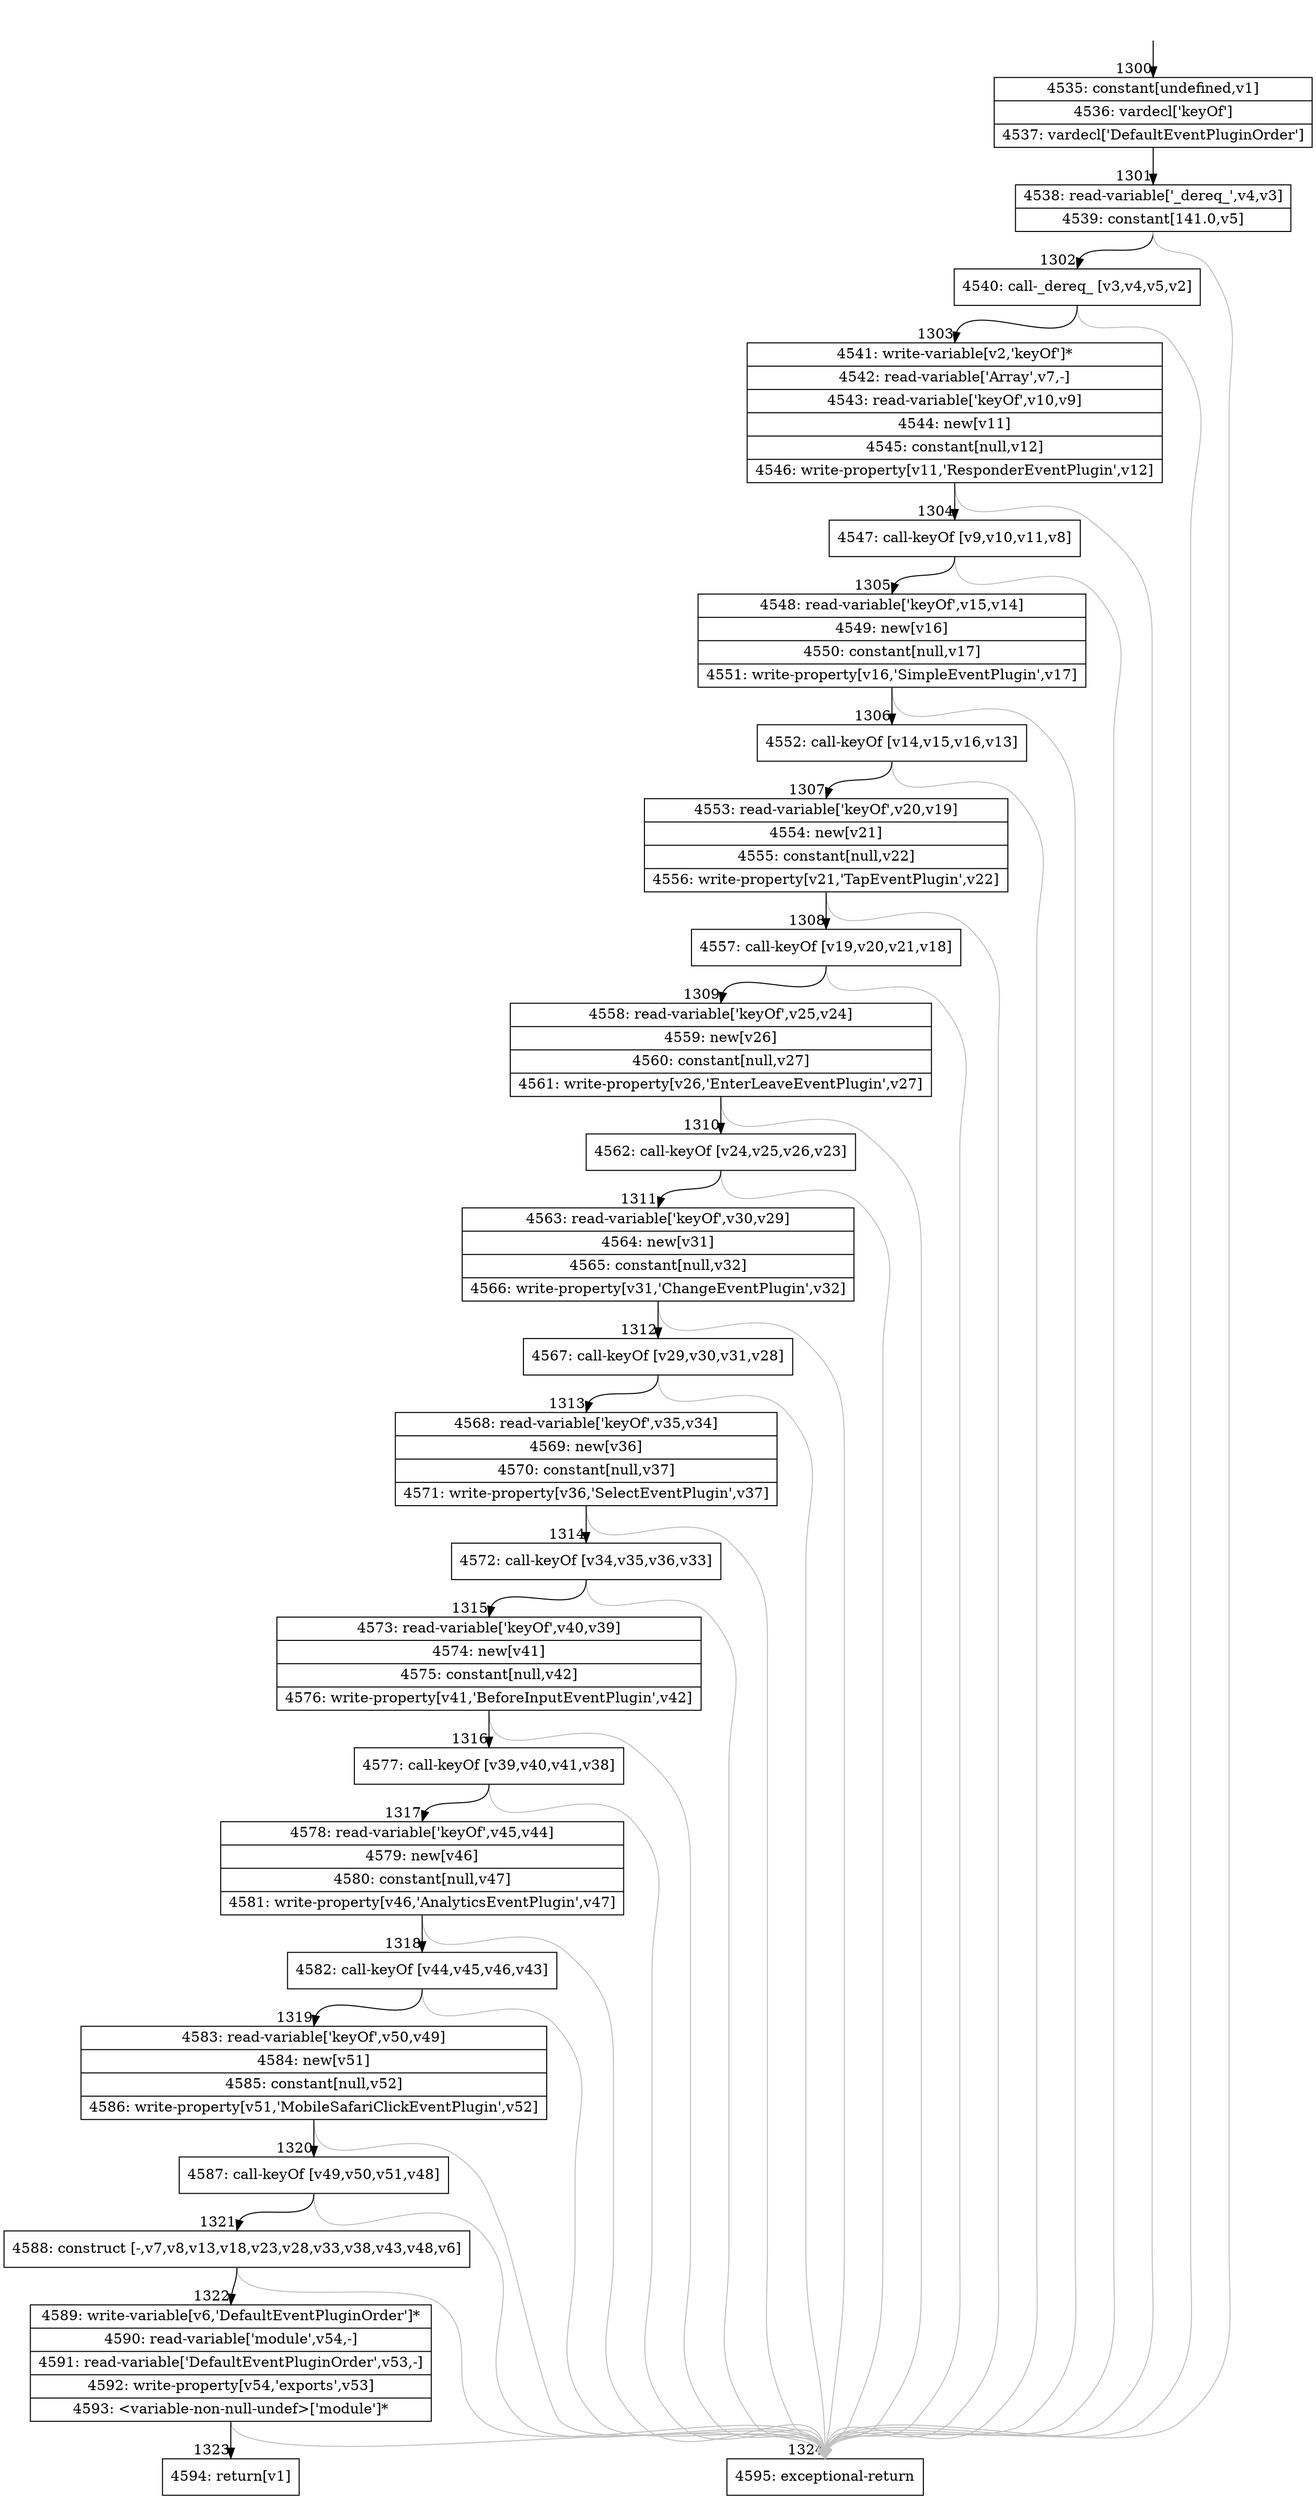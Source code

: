 digraph {
rankdir="TD"
BB_entry81[shape=none,label=""];
BB_entry81 -> BB1300 [tailport=s, headport=n, headlabel="    1300"]
BB1300 [shape=record label="{4535: constant[undefined,v1]|4536: vardecl['keyOf']|4537: vardecl['DefaultEventPluginOrder']}" ] 
BB1300 -> BB1301 [tailport=s, headport=n, headlabel="      1301"]
BB1301 [shape=record label="{4538: read-variable['_dereq_',v4,v3]|4539: constant[141.0,v5]}" ] 
BB1301 -> BB1302 [tailport=s, headport=n, headlabel="      1302"]
BB1301 -> BB1324 [tailport=s, headport=n, color=gray, headlabel="      1324"]
BB1302 [shape=record label="{4540: call-_dereq_ [v3,v4,v5,v2]}" ] 
BB1302 -> BB1303 [tailport=s, headport=n, headlabel="      1303"]
BB1302 -> BB1324 [tailport=s, headport=n, color=gray]
BB1303 [shape=record label="{4541: write-variable[v2,'keyOf']*|4542: read-variable['Array',v7,-]|4543: read-variable['keyOf',v10,v9]|4544: new[v11]|4545: constant[null,v12]|4546: write-property[v11,'ResponderEventPlugin',v12]}" ] 
BB1303 -> BB1304 [tailport=s, headport=n, headlabel="      1304"]
BB1303 -> BB1324 [tailport=s, headport=n, color=gray]
BB1304 [shape=record label="{4547: call-keyOf [v9,v10,v11,v8]}" ] 
BB1304 -> BB1305 [tailport=s, headport=n, headlabel="      1305"]
BB1304 -> BB1324 [tailport=s, headport=n, color=gray]
BB1305 [shape=record label="{4548: read-variable['keyOf',v15,v14]|4549: new[v16]|4550: constant[null,v17]|4551: write-property[v16,'SimpleEventPlugin',v17]}" ] 
BB1305 -> BB1306 [tailport=s, headport=n, headlabel="      1306"]
BB1305 -> BB1324 [tailport=s, headport=n, color=gray]
BB1306 [shape=record label="{4552: call-keyOf [v14,v15,v16,v13]}" ] 
BB1306 -> BB1307 [tailport=s, headport=n, headlabel="      1307"]
BB1306 -> BB1324 [tailport=s, headport=n, color=gray]
BB1307 [shape=record label="{4553: read-variable['keyOf',v20,v19]|4554: new[v21]|4555: constant[null,v22]|4556: write-property[v21,'TapEventPlugin',v22]}" ] 
BB1307 -> BB1308 [tailport=s, headport=n, headlabel="      1308"]
BB1307 -> BB1324 [tailport=s, headport=n, color=gray]
BB1308 [shape=record label="{4557: call-keyOf [v19,v20,v21,v18]}" ] 
BB1308 -> BB1309 [tailport=s, headport=n, headlabel="      1309"]
BB1308 -> BB1324 [tailport=s, headport=n, color=gray]
BB1309 [shape=record label="{4558: read-variable['keyOf',v25,v24]|4559: new[v26]|4560: constant[null,v27]|4561: write-property[v26,'EnterLeaveEventPlugin',v27]}" ] 
BB1309 -> BB1310 [tailport=s, headport=n, headlabel="      1310"]
BB1309 -> BB1324 [tailport=s, headport=n, color=gray]
BB1310 [shape=record label="{4562: call-keyOf [v24,v25,v26,v23]}" ] 
BB1310 -> BB1311 [tailport=s, headport=n, headlabel="      1311"]
BB1310 -> BB1324 [tailport=s, headport=n, color=gray]
BB1311 [shape=record label="{4563: read-variable['keyOf',v30,v29]|4564: new[v31]|4565: constant[null,v32]|4566: write-property[v31,'ChangeEventPlugin',v32]}" ] 
BB1311 -> BB1312 [tailport=s, headport=n, headlabel="      1312"]
BB1311 -> BB1324 [tailport=s, headport=n, color=gray]
BB1312 [shape=record label="{4567: call-keyOf [v29,v30,v31,v28]}" ] 
BB1312 -> BB1313 [tailport=s, headport=n, headlabel="      1313"]
BB1312 -> BB1324 [tailport=s, headport=n, color=gray]
BB1313 [shape=record label="{4568: read-variable['keyOf',v35,v34]|4569: new[v36]|4570: constant[null,v37]|4571: write-property[v36,'SelectEventPlugin',v37]}" ] 
BB1313 -> BB1314 [tailport=s, headport=n, headlabel="      1314"]
BB1313 -> BB1324 [tailport=s, headport=n, color=gray]
BB1314 [shape=record label="{4572: call-keyOf [v34,v35,v36,v33]}" ] 
BB1314 -> BB1315 [tailport=s, headport=n, headlabel="      1315"]
BB1314 -> BB1324 [tailport=s, headport=n, color=gray]
BB1315 [shape=record label="{4573: read-variable['keyOf',v40,v39]|4574: new[v41]|4575: constant[null,v42]|4576: write-property[v41,'BeforeInputEventPlugin',v42]}" ] 
BB1315 -> BB1316 [tailport=s, headport=n, headlabel="      1316"]
BB1315 -> BB1324 [tailport=s, headport=n, color=gray]
BB1316 [shape=record label="{4577: call-keyOf [v39,v40,v41,v38]}" ] 
BB1316 -> BB1317 [tailport=s, headport=n, headlabel="      1317"]
BB1316 -> BB1324 [tailport=s, headport=n, color=gray]
BB1317 [shape=record label="{4578: read-variable['keyOf',v45,v44]|4579: new[v46]|4580: constant[null,v47]|4581: write-property[v46,'AnalyticsEventPlugin',v47]}" ] 
BB1317 -> BB1318 [tailport=s, headport=n, headlabel="      1318"]
BB1317 -> BB1324 [tailport=s, headport=n, color=gray]
BB1318 [shape=record label="{4582: call-keyOf [v44,v45,v46,v43]}" ] 
BB1318 -> BB1319 [tailport=s, headport=n, headlabel="      1319"]
BB1318 -> BB1324 [tailport=s, headport=n, color=gray]
BB1319 [shape=record label="{4583: read-variable['keyOf',v50,v49]|4584: new[v51]|4585: constant[null,v52]|4586: write-property[v51,'MobileSafariClickEventPlugin',v52]}" ] 
BB1319 -> BB1320 [tailport=s, headport=n, headlabel="      1320"]
BB1319 -> BB1324 [tailport=s, headport=n, color=gray]
BB1320 [shape=record label="{4587: call-keyOf [v49,v50,v51,v48]}" ] 
BB1320 -> BB1321 [tailport=s, headport=n, headlabel="      1321"]
BB1320 -> BB1324 [tailport=s, headport=n, color=gray]
BB1321 [shape=record label="{4588: construct [-,v7,v8,v13,v18,v23,v28,v33,v38,v43,v48,v6]}" ] 
BB1321 -> BB1322 [tailport=s, headport=n, headlabel="      1322"]
BB1321 -> BB1324 [tailport=s, headport=n, color=gray]
BB1322 [shape=record label="{4589: write-variable[v6,'DefaultEventPluginOrder']*|4590: read-variable['module',v54,-]|4591: read-variable['DefaultEventPluginOrder',v53,-]|4592: write-property[v54,'exports',v53]|4593: \<variable-non-null-undef\>['module']*}" ] 
BB1322 -> BB1323 [tailport=s, headport=n, headlabel="      1323"]
BB1322 -> BB1324 [tailport=s, headport=n, color=gray]
BB1323 [shape=record label="{4594: return[v1]}" ] 
BB1324 [shape=record label="{4595: exceptional-return}" ] 
//#$~ 2331
}
